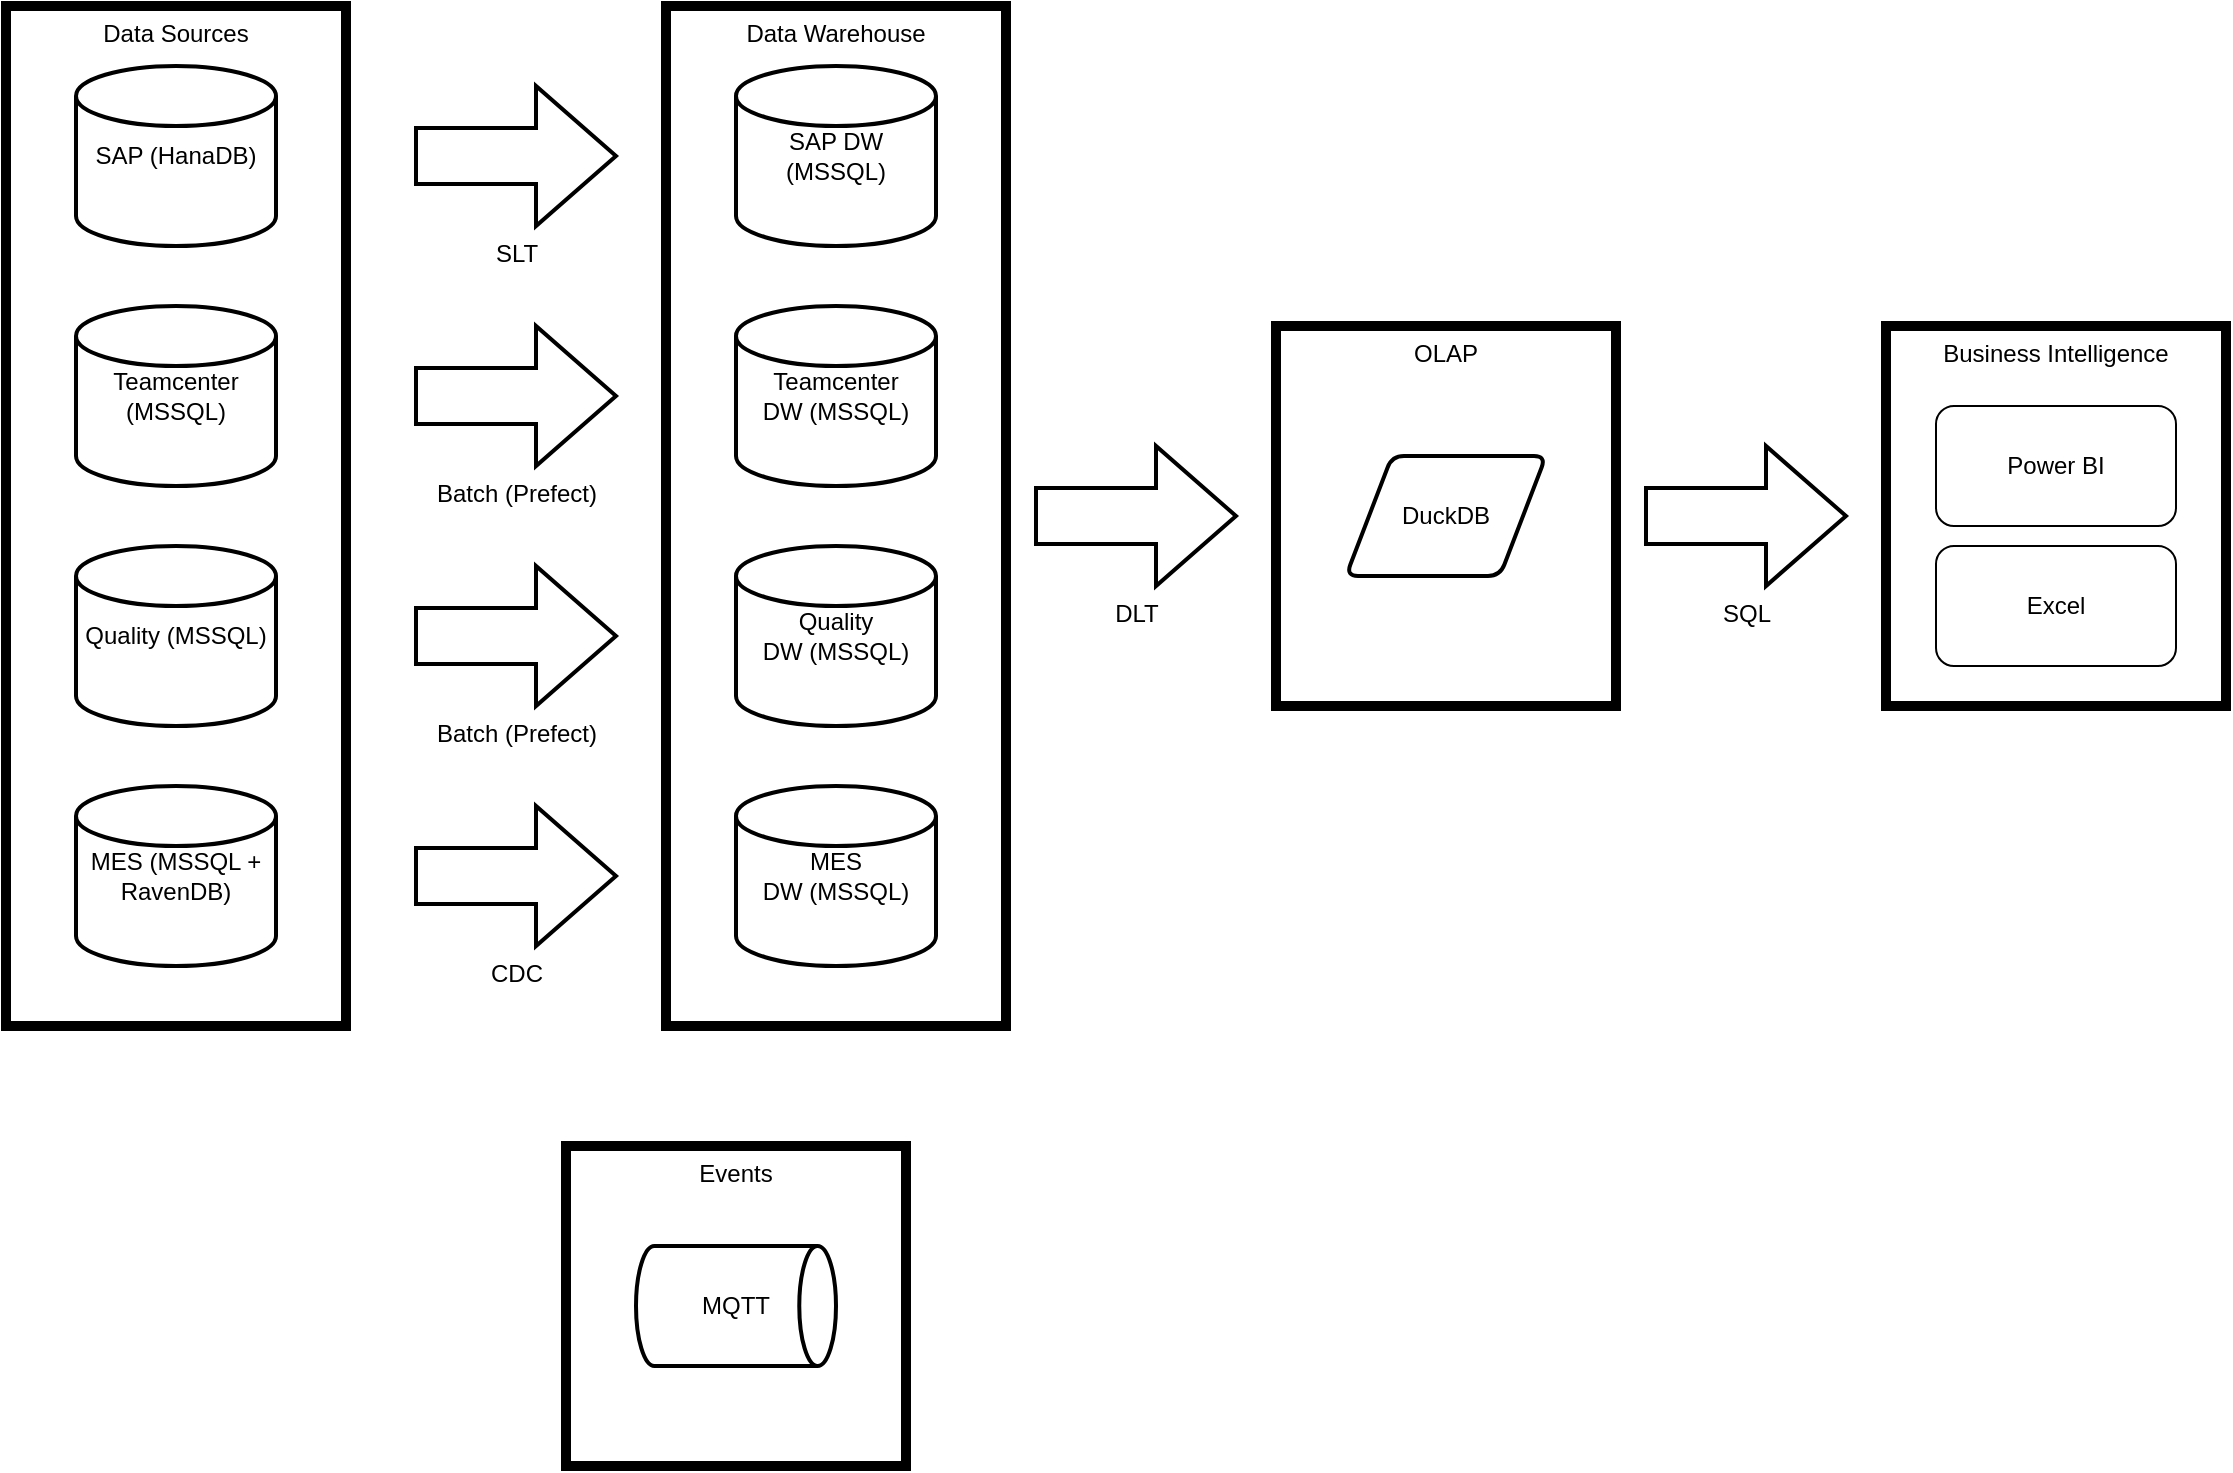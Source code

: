 <mxfile version="22.1.22" type="embed">
  <diagram id="_ZkaUF0gKT15L9rX-87M" name="Page-1">
    <mxGraphModel dx="1903" dy="871" grid="1" gridSize="10" guides="1" tooltips="1" connect="1" arrows="1" fold="1" page="1" pageScale="1" pageWidth="850" pageHeight="1100" math="0" shadow="0">
      <root>
        <mxCell id="0" />
        <mxCell id="1" parent="0" />
        <mxCell id="35" value="OLAP" style="rounded=0;whiteSpace=wrap;html=1;fillColor=none;strokeWidth=5;verticalAlign=top;" vertex="1" parent="1">
          <mxGeometry x="485" y="390" width="170" height="190" as="geometry" />
        </mxCell>
        <mxCell id="17" value="Data Sources" style="rounded=0;whiteSpace=wrap;html=1;fillColor=none;strokeWidth=5;align=center;verticalAlign=top;" parent="1" vertex="1">
          <mxGeometry x="-150" y="230" width="170" height="510" as="geometry" />
        </mxCell>
        <mxCell id="16" value="Data Warehouse" style="rounded=0;whiteSpace=wrap;html=1;fillColor=none;strokeWidth=5;verticalAlign=top;" parent="1" vertex="1">
          <mxGeometry x="180" y="230" width="170" height="510" as="geometry" />
        </mxCell>
        <mxCell id="3" value="MES (MSSQL + RavenDB)" style="strokeWidth=2;html=1;shape=mxgraph.flowchart.database;whiteSpace=wrap;" parent="1" vertex="1">
          <mxGeometry x="-115" y="620" width="100" height="90" as="geometry" />
        </mxCell>
        <mxCell id="4" value="Quality (MSSQL)" style="strokeWidth=2;html=1;shape=mxgraph.flowchart.database;whiteSpace=wrap;" parent="1" vertex="1">
          <mxGeometry x="-115" y="500" width="100" height="90" as="geometry" />
        </mxCell>
        <mxCell id="5" value="Teamcenter (MSSQL)" style="strokeWidth=2;html=1;shape=mxgraph.flowchart.database;whiteSpace=wrap;" parent="1" vertex="1">
          <mxGeometry x="-115" y="380" width="100" height="90" as="geometry" />
        </mxCell>
        <mxCell id="6" value="SAP (HanaDB)" style="strokeWidth=2;html=1;shape=mxgraph.flowchart.database;whiteSpace=wrap;" parent="1" vertex="1">
          <mxGeometry x="-115" y="260" width="100" height="90" as="geometry" />
        </mxCell>
        <mxCell id="7" value="CDC" style="verticalLabelPosition=bottom;verticalAlign=top;html=1;strokeWidth=2;shape=mxgraph.arrows2.arrow;dy=0.6;dx=40;notch=0;" parent="1" vertex="1">
          <mxGeometry x="55" y="630" width="100" height="70" as="geometry" />
        </mxCell>
        <mxCell id="8" value="Batch (Prefect)" style="verticalLabelPosition=bottom;verticalAlign=top;html=1;strokeWidth=2;shape=mxgraph.arrows2.arrow;dy=0.6;dx=40;notch=0;" parent="1" vertex="1">
          <mxGeometry x="55" y="510" width="100" height="70" as="geometry" />
        </mxCell>
        <mxCell id="9" value="Batch (Prefect)" style="verticalLabelPosition=bottom;verticalAlign=top;html=1;strokeWidth=2;shape=mxgraph.arrows2.arrow;dy=0.6;dx=40;notch=0;" parent="1" vertex="1">
          <mxGeometry x="55" y="390" width="100" height="70" as="geometry" />
        </mxCell>
        <mxCell id="11" value="SLT" style="verticalLabelPosition=bottom;verticalAlign=top;html=1;strokeWidth=2;shape=mxgraph.arrows2.arrow;dy=0.6;dx=40;notch=0;" parent="1" vertex="1">
          <mxGeometry x="55" y="270" width="100" height="70" as="geometry" />
        </mxCell>
        <mxCell id="12" value="MES&lt;br&gt;DW (MSSQL)" style="strokeWidth=2;html=1;shape=mxgraph.flowchart.database;whiteSpace=wrap;" parent="1" vertex="1">
          <mxGeometry x="215" y="620" width="100" height="90" as="geometry" />
        </mxCell>
        <mxCell id="13" value="Quality&lt;br&gt;DW (MSSQL)" style="strokeWidth=2;html=1;shape=mxgraph.flowchart.database;whiteSpace=wrap;" parent="1" vertex="1">
          <mxGeometry x="215" y="500" width="100" height="90" as="geometry" />
        </mxCell>
        <mxCell id="14" value="Teamcenter&lt;br&gt;DW (MSSQL)" style="strokeWidth=2;html=1;shape=mxgraph.flowchart.database;whiteSpace=wrap;" parent="1" vertex="1">
          <mxGeometry x="215" y="380" width="100" height="90" as="geometry" />
        </mxCell>
        <mxCell id="15" value="SAP DW (MSSQL)" style="strokeWidth=2;html=1;shape=mxgraph.flowchart.database;whiteSpace=wrap;" parent="1" vertex="1">
          <mxGeometry x="215" y="260" width="100" height="90" as="geometry" />
        </mxCell>
        <mxCell id="19" value="DuckDB" style="shape=parallelogram;html=1;strokeWidth=2;perimeter=parallelogramPerimeter;whiteSpace=wrap;rounded=1;arcSize=12;size=0.23;" parent="1" vertex="1">
          <mxGeometry x="520" y="455" width="100" height="60" as="geometry" />
        </mxCell>
        <mxCell id="27" style="edgeStyle=orthogonalEdgeStyle;rounded=0;orthogonalLoop=1;jettySize=auto;html=1;entryX=0.5;entryY=1;entryDx=0;entryDy=0;strokeColor=none;" parent="1" edge="1">
          <mxGeometry relative="1" as="geometry">
            <mxPoint x="530" y="635" as="sourcePoint" />
            <mxPoint x="530" y="575" as="targetPoint" />
          </mxGeometry>
        </mxCell>
        <mxCell id="25" value="MQTT" style="strokeWidth=2;html=1;shape=mxgraph.flowchart.direct_data;whiteSpace=wrap;" parent="1" vertex="1">
          <mxGeometry x="165" y="850" width="100" height="60" as="geometry" />
        </mxCell>
        <mxCell id="36" value="DLT" style="verticalLabelPosition=bottom;verticalAlign=top;html=1;strokeWidth=2;shape=mxgraph.arrows2.arrow;dy=0.6;dx=40;notch=0;" vertex="1" parent="1">
          <mxGeometry x="365" y="450" width="100" height="70" as="geometry" />
        </mxCell>
        <mxCell id="40" value="Events" style="rounded=0;whiteSpace=wrap;html=1;fillColor=none;strokeWidth=5;verticalAlign=top;" vertex="1" parent="1">
          <mxGeometry x="130" y="800" width="170" height="160" as="geometry" />
        </mxCell>
        <mxCell id="43" value="SQL" style="verticalLabelPosition=bottom;verticalAlign=top;html=1;strokeWidth=2;shape=mxgraph.arrows2.arrow;dy=0.6;dx=40;notch=0;" vertex="1" parent="1">
          <mxGeometry x="670" y="450" width="100" height="70" as="geometry" />
        </mxCell>
        <mxCell id="46" value="Business Intelligence" style="rounded=0;whiteSpace=wrap;html=1;fillColor=none;strokeWidth=5;verticalAlign=top;" vertex="1" parent="1">
          <mxGeometry x="790" y="390" width="170" height="190" as="geometry" />
        </mxCell>
        <mxCell id="47" value="Excel" style="rounded=1;whiteSpace=wrap;html=1;" vertex="1" parent="1">
          <mxGeometry x="815" y="500" width="120" height="60" as="geometry" />
        </mxCell>
        <mxCell id="49" value="Power BI" style="rounded=1;whiteSpace=wrap;html=1;" vertex="1" parent="1">
          <mxGeometry x="815" y="430" width="120" height="60" as="geometry" />
        </mxCell>
      </root>
    </mxGraphModel>
  </diagram>
</mxfile>
